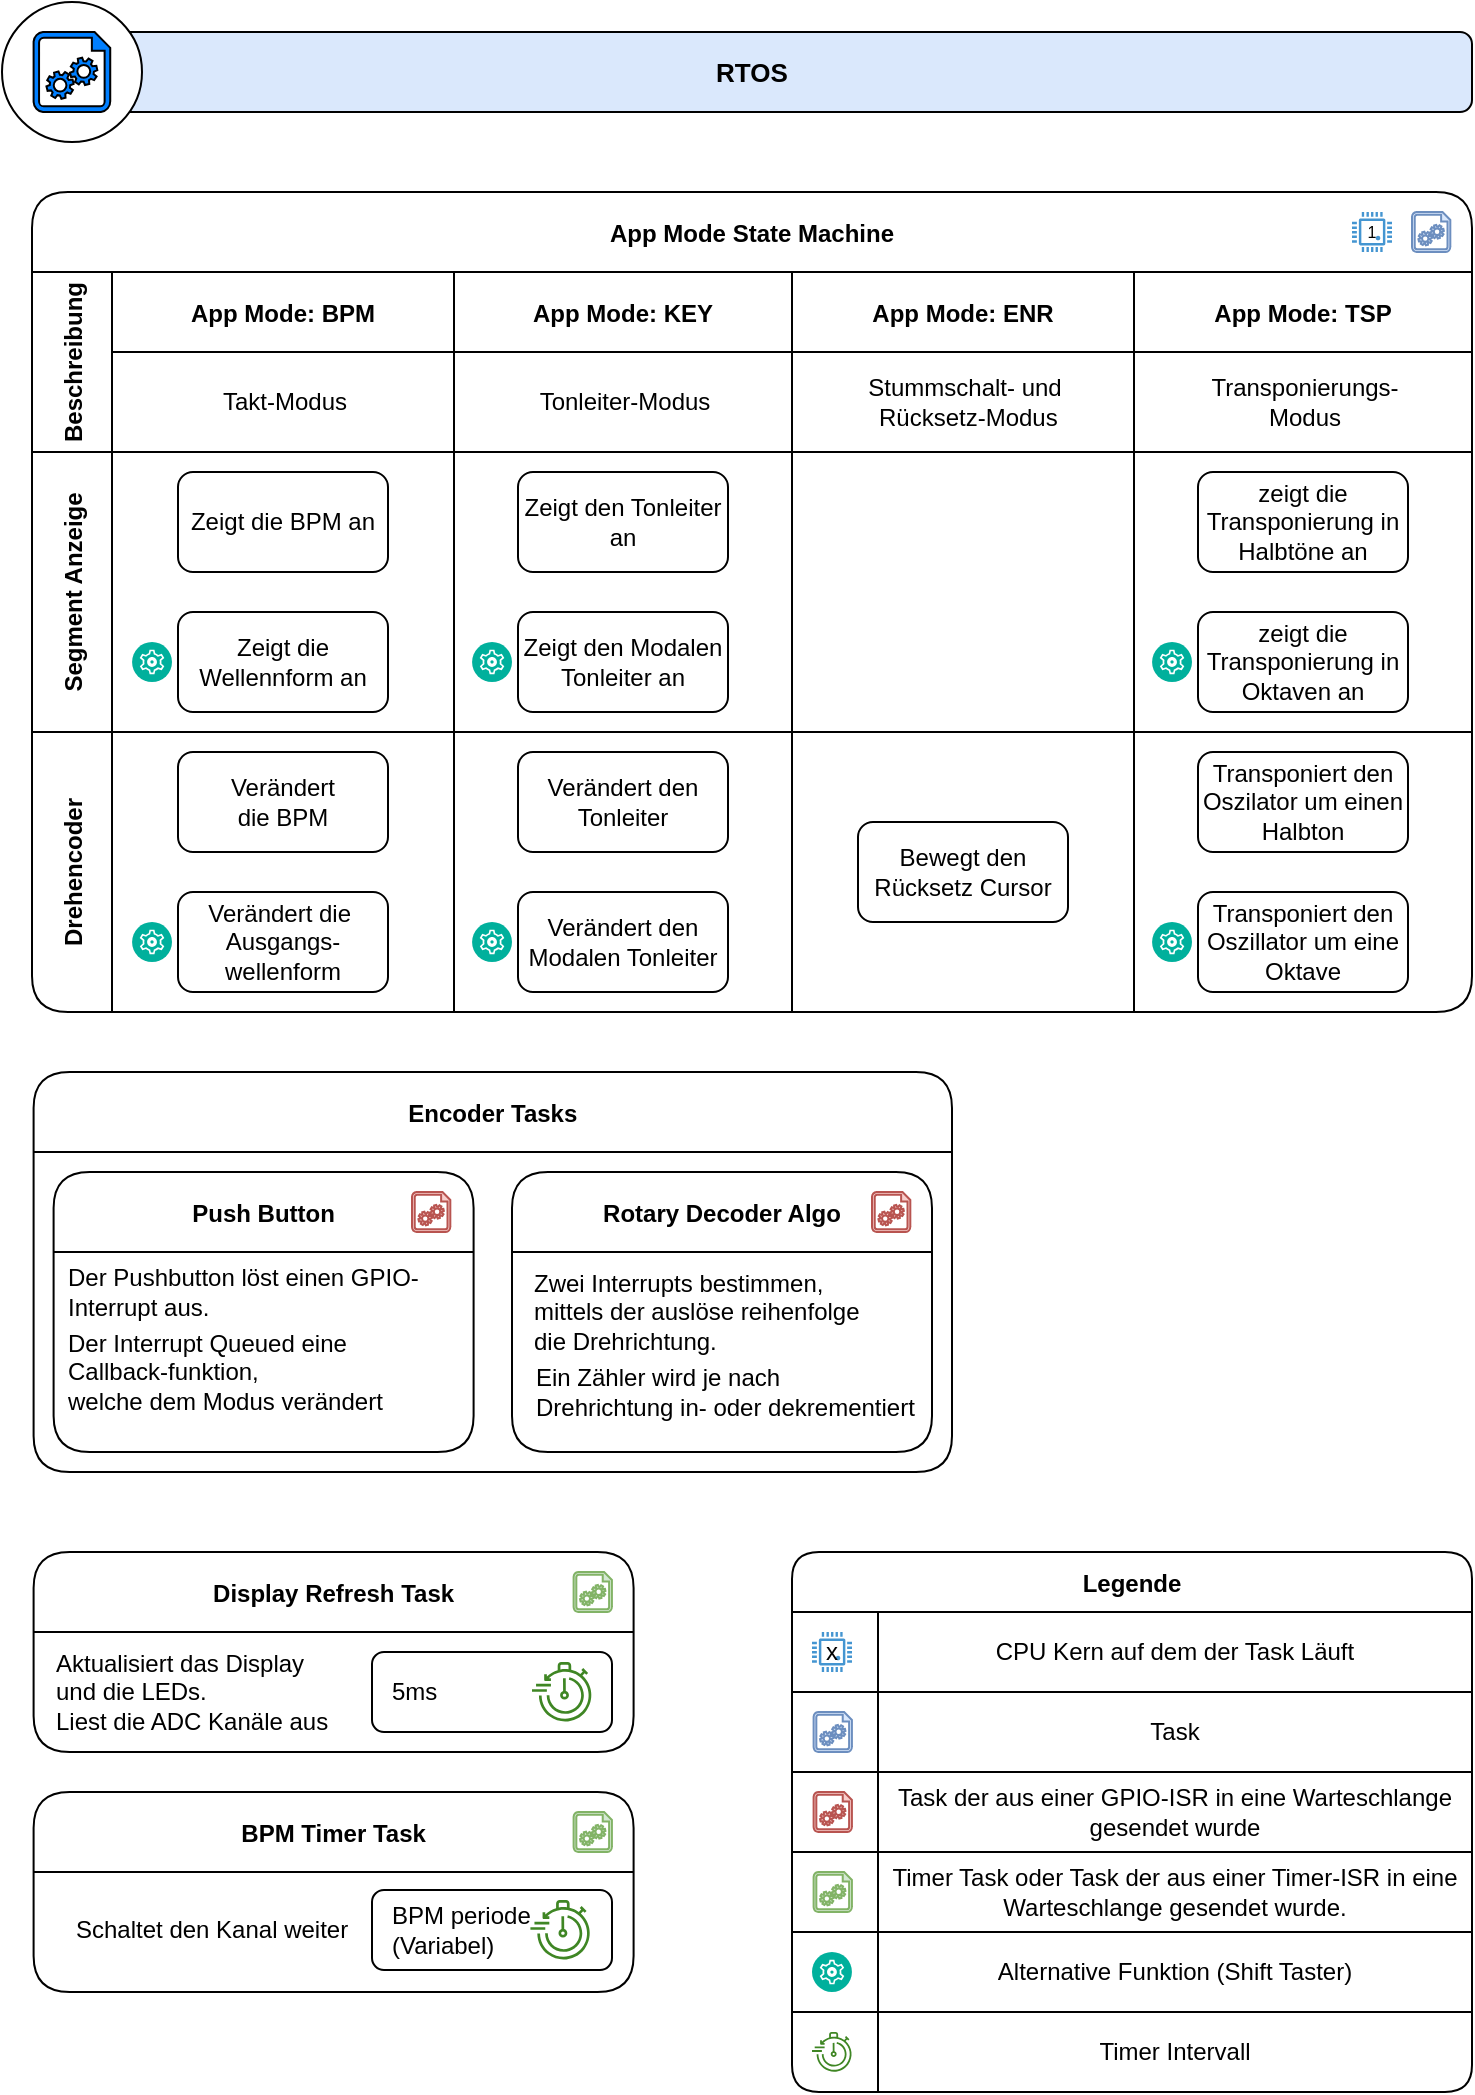 <mxfile version="16.1.2" type="device"><diagram id="66JFrUOHZTusCFq0ymd8" name="Page-1"><mxGraphModel dx="2742" dy="1011" grid="1" gridSize="10" guides="1" tooltips="1" connect="1" arrows="1" fold="1" page="1" pageScale="1" pageWidth="827" pageHeight="1169" math="0" shadow="0"><root><mxCell id="0"/><mxCell id="1" parent="0"/><mxCell id="9rjCM0bQBx6kfhwJKjFM-24" value="Display Refresh Task" style="swimlane;rounded=1;startSize=40;" parent="1" vertex="1"><mxGeometry x="-1599.2" y="800" width="300" height="100" as="geometry"/></mxCell><mxCell id="9rjCM0bQBx6kfhwJKjFM-26" value="" style="sketch=0;aspect=fixed;pointerEvents=1;shadow=0;dashed=0;html=1;strokeColor=#82b366;labelPosition=center;verticalLabelPosition=bottom;verticalAlign=top;align=center;shape=mxgraph.azure.startup_task;fillColor=#d5e8d4;rounded=1;" parent="9rjCM0bQBx6kfhwJKjFM-24" vertex="1"><mxGeometry x="270" y="10" width="19.2" height="20" as="geometry"/></mxCell><mxCell id="KmAps846iF7PvOVYD4cr-19" value="5ms" style="rounded=1;align=left;html=1;whiteSpace=wrap;spacingLeft=8;" parent="9rjCM0bQBx6kfhwJKjFM-24" vertex="1"><mxGeometry x="169.2" y="50" width="120" height="40" as="geometry"/></mxCell><mxCell id="KmAps846iF7PvOVYD4cr-20" value="" style="sketch=0;outlineConnect=0;fontColor=#232F3E;gradientColor=none;fillColor=#3F8624;strokeColor=none;dashed=0;verticalLabelPosition=bottom;verticalAlign=top;align=center;html=1;fontSize=12;fontStyle=0;aspect=fixed;pointerEvents=1;shape=mxgraph.aws4.backup_recovery_time_objective;" parent="9rjCM0bQBx6kfhwJKjFM-24" vertex="1"><mxGeometry x="249.2" y="55" width="31.2" height="30" as="geometry"/></mxCell><mxCell id="KmAps846iF7PvOVYD4cr-34" value="Aktualisiert das Display&lt;br&gt;und die LEDs.&lt;br&gt;Liest die ADC Kanäle aus" style="text;html=1;align=left;verticalAlign=middle;resizable=0;points=[];autosize=1;strokeColor=none;fillColor=none;" parent="9rjCM0bQBx6kfhwJKjFM-24" vertex="1"><mxGeometry x="9.2" y="45" width="150" height="50" as="geometry"/></mxCell><mxCell id="9rjCM0bQBx6kfhwJKjFM-27" value="BPM Timer Task" style="swimlane;rounded=1;startSize=40;" parent="1" vertex="1"><mxGeometry x="-1599.2" y="920" width="300" height="100" as="geometry"/></mxCell><mxCell id="9rjCM0bQBx6kfhwJKjFM-28" value="" style="sketch=0;aspect=fixed;pointerEvents=1;shadow=0;dashed=0;html=1;strokeColor=#82b366;labelPosition=center;verticalLabelPosition=bottom;verticalAlign=top;align=center;shape=mxgraph.azure.startup_task;fillColor=#d5e8d4;rounded=1;" parent="9rjCM0bQBx6kfhwJKjFM-27" vertex="1"><mxGeometry x="270" y="10" width="19.2" height="20" as="geometry"/></mxCell><mxCell id="KmAps846iF7PvOVYD4cr-17" value="BPM periode&lt;br&gt;(Variabel)" style="rounded=1;align=left;html=1;whiteSpace=wrap;spacingLeft=8;" parent="9rjCM0bQBx6kfhwJKjFM-27" vertex="1"><mxGeometry x="169.2" y="49" width="120" height="40" as="geometry"/></mxCell><mxCell id="KmAps846iF7PvOVYD4cr-18" value="" style="sketch=0;outlineConnect=0;fontColor=#232F3E;gradientColor=none;fillColor=#3F8624;strokeColor=none;dashed=0;verticalLabelPosition=bottom;verticalAlign=top;align=center;html=1;fontSize=12;fontStyle=0;aspect=fixed;pointerEvents=1;shape=mxgraph.aws4.backup_recovery_time_objective;" parent="9rjCM0bQBx6kfhwJKjFM-27" vertex="1"><mxGeometry x="248.4" y="54" width="31.2" height="30" as="geometry"/></mxCell><mxCell id="KmAps846iF7PvOVYD4cr-33" value="Schaltet den Kanal weiter" style="text;html=1;align=left;verticalAlign=middle;resizable=0;points=[];autosize=1;strokeColor=none;fillColor=none;" parent="9rjCM0bQBx6kfhwJKjFM-27" vertex="1"><mxGeometry x="19.2" y="59" width="150" height="20" as="geometry"/></mxCell><mxCell id="9rjCM0bQBx6kfhwJKjFM-29" value="Encoder Tasks" style="swimlane;rounded=1;startSize=40;" parent="1" vertex="1"><mxGeometry x="-1599.2" y="560" width="459.2" height="200" as="geometry"/></mxCell><mxCell id="9rjCM0bQBx6kfhwJKjFM-31" value="Push Button" style="swimlane;rounded=1;startSize=40;" parent="9rjCM0bQBx6kfhwJKjFM-29" vertex="1"><mxGeometry x="10" y="50" width="210" height="140" as="geometry"/></mxCell><mxCell id="9rjCM0bQBx6kfhwJKjFM-32" value="" style="sketch=0;aspect=fixed;pointerEvents=1;shadow=0;dashed=0;html=1;strokeColor=#b85450;labelPosition=center;verticalLabelPosition=bottom;verticalAlign=top;align=center;shape=mxgraph.azure.startup_task;fillColor=#f8cecc;rounded=1;" parent="9rjCM0bQBx6kfhwJKjFM-31" vertex="1"><mxGeometry x="179.2" y="10" width="19.2" height="20" as="geometry"/></mxCell><mxCell id="KmAps846iF7PvOVYD4cr-26" value="&lt;div&gt;&lt;span&gt;Der Pushbutton löst einen GPIO-&lt;/span&gt;&lt;/div&gt;&lt;div&gt;&lt;span&gt;Interrupt aus.&amp;nbsp;&lt;/span&gt;&lt;/div&gt;" style="text;html=1;align=left;verticalAlign=middle;resizable=0;points=[];autosize=1;strokeColor=none;fillColor=none;" parent="9rjCM0bQBx6kfhwJKjFM-31" vertex="1"><mxGeometry x="5" y="45" width="190" height="30" as="geometry"/></mxCell><mxCell id="KmAps846iF7PvOVYD4cr-28" value="&lt;div style=&quot;text-align: justify&quot;&gt;&lt;span&gt;Der Interrupt Queued eine&lt;/span&gt;&lt;/div&gt;&lt;div style=&quot;text-align: justify&quot;&gt;&lt;span&gt;Callback-funktion,&lt;/span&gt;&lt;/div&gt;&lt;div style=&quot;text-align: justify&quot;&gt;&lt;span&gt;welche dem Modus verändert&lt;/span&gt;&lt;/div&gt;" style="text;html=1;align=left;verticalAlign=middle;resizable=0;points=[];autosize=1;strokeColor=none;fillColor=none;" parent="9rjCM0bQBx6kfhwJKjFM-31" vertex="1"><mxGeometry x="5" y="75" width="170" height="50" as="geometry"/></mxCell><mxCell id="9rjCM0bQBx6kfhwJKjFM-33" value="Rotary Decoder Algo" style="swimlane;rounded=1;startSize=40;" parent="9rjCM0bQBx6kfhwJKjFM-29" vertex="1"><mxGeometry x="239.2" y="50" width="210" height="140" as="geometry"><mxRectangle x="230" y="50" width="150" height="40" as="alternateBounds"/></mxGeometry></mxCell><mxCell id="9rjCM0bQBx6kfhwJKjFM-34" value="" style="sketch=0;aspect=fixed;pointerEvents=1;shadow=0;dashed=0;html=1;strokeColor=#b85450;labelPosition=center;verticalLabelPosition=bottom;verticalAlign=top;align=center;shape=mxgraph.azure.startup_task;fillColor=#f8cecc;rounded=1;" parent="9rjCM0bQBx6kfhwJKjFM-33" vertex="1"><mxGeometry x="180" y="10" width="19.2" height="20" as="geometry"/></mxCell><mxCell id="KmAps846iF7PvOVYD4cr-30" value="Zwei Interrupts bestimmen,&lt;br&gt;mittels der auslöse reihenfolge&lt;br&gt;die Drehrichtung." style="text;html=1;align=left;verticalAlign=middle;resizable=0;points=[];autosize=1;strokeColor=none;fillColor=none;" parent="9rjCM0bQBx6kfhwJKjFM-33" vertex="1"><mxGeometry x="9.2" y="45" width="180" height="50" as="geometry"/></mxCell><mxCell id="KmAps846iF7PvOVYD4cr-32" value="&lt;div&gt;Ein Zähler wird je nach&lt;/div&gt;&lt;div&gt;Drehrichtung in- oder dekrementiert&lt;/div&gt;" style="text;html=1;align=left;verticalAlign=middle;resizable=0;points=[];autosize=1;strokeColor=none;fillColor=none;" parent="9rjCM0bQBx6kfhwJKjFM-33" vertex="1"><mxGeometry x="10" y="95" width="200" height="30" as="geometry"/></mxCell><mxCell id="9rjCM0bQBx6kfhwJKjFM-47" value="Legende" style="shape=table;startSize=30;container=1;collapsible=0;childLayout=tableLayout;fontStyle=1;align=center;rounded=1;fontSize=12;" parent="1" vertex="1"><mxGeometry x="-1220" y="800" width="340" height="270" as="geometry"/></mxCell><mxCell id="9rjCM0bQBx6kfhwJKjFM-48" value="" style="shape=tableRow;horizontal=0;startSize=0;swimlaneHead=0;swimlaneBody=0;top=0;left=0;bottom=0;right=0;collapsible=0;dropTarget=0;fillColor=none;points=[[0,0.5],[1,0.5]];portConstraint=eastwest;rounded=1;fontSize=12;" parent="9rjCM0bQBx6kfhwJKjFM-47" vertex="1"><mxGeometry y="30" width="340" height="40" as="geometry"/></mxCell><mxCell id="9rjCM0bQBx6kfhwJKjFM-49" value="&lt;span style=&quot;color: rgba(0, 0, 0, 0); font-family: monospace; font-size: 12px;&quot;&gt;%3CmxGraphModel%3E%3Croot%3E%3CmxCell%20id%3D%220%22%2F%3E%3CmxCell%20id%3D%221%22%20parent%3D%220%22%2F%3E%3CmxCell%20id%3D%222%22%20value%3D%22%26lt%3Bfont%20style%3D%26quot%3Bfont-size%3A%208px%3B%26quot%3B%26gt%3B1%26lt%3B%2Ffont%26gt%3B%22%20style%3D%22pointerEvents%3D1%3Bshadow%3D0%3Bdashed%3D0%3Bhtml%3D1%3BstrokeColor%3Dnone%3BfillColor%3D%234495D1%3BlabelPosition%3Dcenter%3BverticalLabelPosition%3Dmiddle%3BverticalAlign%3Dmiddle%3Balign%3Dcenter%3BoutlineConnect%3D0%3Bshape%3Dmxgraph.veeam.cpu%3Brounded%3D1%3BfontSize%3D8%3BwhiteSpace%3Dwrap%3B%22%20vertex%3D%221%22%20parent%3D%221%22%3E%3CmxGeometry%20x%3D%22-660%22%20y%3D%2250%22%20width%3D%2220%22%20height%3D%2220%22%20as%3D%22geometry%22%2F%3E%3C%2FmxCell%3E%3C%2Froot%3E%3C%2FmxGraphModel%3E&lt;/span&gt;" style="shape=partialRectangle;html=1;whiteSpace=wrap;connectable=0;fillColor=none;top=0;left=0;bottom=0;right=0;overflow=hidden;rounded=1;fontSize=12;" parent="9rjCM0bQBx6kfhwJKjFM-48" vertex="1"><mxGeometry width="43" height="40" as="geometry"><mxRectangle width="43" height="40" as="alternateBounds"/></mxGeometry></mxCell><mxCell id="9rjCM0bQBx6kfhwJKjFM-50" value="CPU Kern auf dem der Task Läuft" style="shape=partialRectangle;html=1;whiteSpace=wrap;connectable=0;fillColor=none;top=0;left=0;bottom=0;right=0;overflow=hidden;rounded=1;fontSize=12;" parent="9rjCM0bQBx6kfhwJKjFM-48" vertex="1"><mxGeometry x="43" width="297" height="40" as="geometry"><mxRectangle width="297" height="40" as="alternateBounds"/></mxGeometry></mxCell><mxCell id="9rjCM0bQBx6kfhwJKjFM-52" value="" style="shape=tableRow;horizontal=0;startSize=0;swimlaneHead=0;swimlaneBody=0;top=0;left=0;bottom=0;right=0;collapsible=0;dropTarget=0;fillColor=none;points=[[0,0.5],[1,0.5]];portConstraint=eastwest;rounded=1;fontSize=12;" parent="9rjCM0bQBx6kfhwJKjFM-47" vertex="1"><mxGeometry y="70" width="340" height="40" as="geometry"/></mxCell><mxCell id="9rjCM0bQBx6kfhwJKjFM-53" value="" style="shape=partialRectangle;html=1;whiteSpace=wrap;connectable=0;fillColor=none;top=0;left=0;bottom=0;right=0;overflow=hidden;rounded=1;fontSize=12;" parent="9rjCM0bQBx6kfhwJKjFM-52" vertex="1"><mxGeometry width="43" height="40" as="geometry"><mxRectangle width="43" height="40" as="alternateBounds"/></mxGeometry></mxCell><mxCell id="9rjCM0bQBx6kfhwJKjFM-54" value="Task" style="shape=partialRectangle;html=1;whiteSpace=wrap;connectable=0;fillColor=none;top=0;left=0;bottom=0;right=0;overflow=hidden;rounded=1;fontSize=12;" parent="9rjCM0bQBx6kfhwJKjFM-52" vertex="1"><mxGeometry x="43" width="297" height="40" as="geometry"><mxRectangle width="297" height="40" as="alternateBounds"/></mxGeometry></mxCell><mxCell id="9rjCM0bQBx6kfhwJKjFM-56" value="" style="shape=tableRow;horizontal=0;startSize=0;swimlaneHead=0;swimlaneBody=0;top=0;left=0;bottom=0;right=0;collapsible=0;dropTarget=0;fillColor=none;points=[[0,0.5],[1,0.5]];portConstraint=eastwest;rounded=1;fontSize=12;" parent="9rjCM0bQBx6kfhwJKjFM-47" vertex="1"><mxGeometry y="110" width="340" height="40" as="geometry"/></mxCell><mxCell id="9rjCM0bQBx6kfhwJKjFM-57" value="" style="shape=partialRectangle;html=1;whiteSpace=wrap;connectable=0;fillColor=none;top=0;left=0;bottom=0;right=0;overflow=hidden;rounded=1;fontSize=12;" parent="9rjCM0bQBx6kfhwJKjFM-56" vertex="1"><mxGeometry width="43" height="40" as="geometry"><mxRectangle width="43" height="40" as="alternateBounds"/></mxGeometry></mxCell><mxCell id="9rjCM0bQBx6kfhwJKjFM-58" value="Task der aus einer GPIO-ISR in eine Warteschlange gesendet wurde" style="shape=partialRectangle;html=1;whiteSpace=wrap;connectable=0;fillColor=none;top=0;left=0;bottom=0;right=0;overflow=hidden;rounded=1;fontSize=12;" parent="9rjCM0bQBx6kfhwJKjFM-56" vertex="1"><mxGeometry x="43" width="297" height="40" as="geometry"><mxRectangle width="297" height="40" as="alternateBounds"/></mxGeometry></mxCell><mxCell id="9rjCM0bQBx6kfhwJKjFM-64" style="shape=tableRow;horizontal=0;startSize=0;swimlaneHead=0;swimlaneBody=0;top=0;left=0;bottom=0;right=0;collapsible=0;dropTarget=0;fillColor=none;points=[[0,0.5],[1,0.5]];portConstraint=eastwest;rounded=1;fontSize=12;" parent="9rjCM0bQBx6kfhwJKjFM-47" vertex="1"><mxGeometry y="150" width="340" height="40" as="geometry"/></mxCell><mxCell id="9rjCM0bQBx6kfhwJKjFM-65" style="shape=partialRectangle;html=1;whiteSpace=wrap;connectable=0;fillColor=none;top=0;left=0;bottom=0;right=0;overflow=hidden;rounded=1;fontSize=12;" parent="9rjCM0bQBx6kfhwJKjFM-64" vertex="1"><mxGeometry width="43" height="40" as="geometry"><mxRectangle width="43" height="40" as="alternateBounds"/></mxGeometry></mxCell><mxCell id="9rjCM0bQBx6kfhwJKjFM-66" value="Timer Task oder Task der aus einer Timer-ISR in eine Warteschlange gesendet wurde." style="shape=partialRectangle;html=1;whiteSpace=wrap;connectable=0;fillColor=none;top=0;left=0;bottom=0;right=0;overflow=hidden;rounded=1;fontSize=12;" parent="9rjCM0bQBx6kfhwJKjFM-64" vertex="1"><mxGeometry x="43" width="297" height="40" as="geometry"><mxRectangle width="297" height="40" as="alternateBounds"/></mxGeometry></mxCell><mxCell id="KmAps846iF7PvOVYD4cr-21" style="shape=tableRow;horizontal=0;startSize=0;swimlaneHead=0;swimlaneBody=0;top=0;left=0;bottom=0;right=0;collapsible=0;dropTarget=0;fillColor=none;points=[[0,0.5],[1,0.5]];portConstraint=eastwest;rounded=1;fontSize=12;" parent="9rjCM0bQBx6kfhwJKjFM-47" vertex="1"><mxGeometry y="190" width="340" height="40" as="geometry"/></mxCell><mxCell id="KmAps846iF7PvOVYD4cr-22" style="shape=partialRectangle;html=1;whiteSpace=wrap;connectable=0;fillColor=none;top=0;left=0;bottom=0;right=0;overflow=hidden;rounded=1;fontSize=12;" parent="KmAps846iF7PvOVYD4cr-21" vertex="1"><mxGeometry width="43" height="40" as="geometry"><mxRectangle width="43" height="40" as="alternateBounds"/></mxGeometry></mxCell><mxCell id="KmAps846iF7PvOVYD4cr-23" value="&lt;span&gt;Alternative Funktion (Shift Taster)&lt;/span&gt;" style="shape=partialRectangle;html=1;whiteSpace=wrap;connectable=0;fillColor=none;top=0;left=0;bottom=0;right=0;overflow=hidden;rounded=1;fontSize=12;" parent="KmAps846iF7PvOVYD4cr-21" vertex="1"><mxGeometry x="43" width="297" height="40" as="geometry"><mxRectangle width="297" height="40" as="alternateBounds"/></mxGeometry></mxCell><mxCell id="9rjCM0bQBx6kfhwJKjFM-67" style="shape=tableRow;horizontal=0;startSize=0;swimlaneHead=0;swimlaneBody=0;top=0;left=0;bottom=0;right=0;collapsible=0;dropTarget=0;fillColor=none;points=[[0,0.5],[1,0.5]];portConstraint=eastwest;rounded=1;fontSize=12;" parent="9rjCM0bQBx6kfhwJKjFM-47" vertex="1"><mxGeometry y="230" width="340" height="40" as="geometry"/></mxCell><mxCell id="9rjCM0bQBx6kfhwJKjFM-68" style="shape=partialRectangle;html=1;whiteSpace=wrap;connectable=0;fillColor=none;top=0;left=0;bottom=0;right=0;overflow=hidden;rounded=1;fontSize=12;" parent="9rjCM0bQBx6kfhwJKjFM-67" vertex="1"><mxGeometry width="43" height="40" as="geometry"><mxRectangle width="43" height="40" as="alternateBounds"/></mxGeometry></mxCell><mxCell id="9rjCM0bQBx6kfhwJKjFM-69" value="Timer Intervall" style="shape=partialRectangle;html=1;whiteSpace=wrap;connectable=0;fillColor=none;top=0;left=0;bottom=0;right=0;overflow=hidden;rounded=1;fontSize=12;" parent="9rjCM0bQBx6kfhwJKjFM-67" vertex="1"><mxGeometry x="43" width="297" height="40" as="geometry"><mxRectangle width="297" height="40" as="alternateBounds"/></mxGeometry></mxCell><mxCell id="9rjCM0bQBx6kfhwJKjFM-60" value="x" style="pointerEvents=1;shadow=0;dashed=0;strokeColor=none;fillColor=#4495D1;labelPosition=center;verticalLabelPosition=middle;verticalAlign=middle;align=center;outlineConnect=0;shape=mxgraph.veeam.cpu;rounded=1;fontSize=12;labelBorderColor=none;labelBackgroundColor=none;whiteSpace=wrap;" parent="1" vertex="1"><mxGeometry x="-1210" y="840" width="20" height="20" as="geometry"/></mxCell><mxCell id="9rjCM0bQBx6kfhwJKjFM-61" value="" style="sketch=0;aspect=fixed;pointerEvents=1;shadow=0;dashed=0;html=1;strokeColor=#6c8ebf;labelPosition=center;verticalLabelPosition=bottom;verticalAlign=top;align=center;shape=mxgraph.azure.startup_task;fillColor=#dae8fc;rounded=1;fontSize=12;" parent="1" vertex="1"><mxGeometry x="-1209.2" y="880" width="19.2" height="20" as="geometry"/></mxCell><mxCell id="9rjCM0bQBx6kfhwJKjFM-63" value="" style="sketch=0;aspect=fixed;pointerEvents=1;shadow=0;dashed=0;html=1;strokeColor=#b85450;labelPosition=center;verticalLabelPosition=bottom;verticalAlign=top;align=center;shape=mxgraph.azure.startup_task;fillColor=#f8cecc;rounded=1;fontSize=12;" parent="1" vertex="1"><mxGeometry x="-1209.2" y="920" width="19.2" height="20" as="geometry"/></mxCell><mxCell id="9rjCM0bQBx6kfhwJKjFM-70" value="" style="sketch=0;aspect=fixed;pointerEvents=1;shadow=0;dashed=0;html=1;strokeColor=#82b366;labelPosition=center;verticalLabelPosition=bottom;verticalAlign=top;align=center;shape=mxgraph.azure.startup_task;fillColor=#d5e8d4;rounded=1;fontSize=12;" parent="1" vertex="1"><mxGeometry x="-1209.2" y="960" width="19.2" height="20" as="geometry"/></mxCell><mxCell id="9rjCM0bQBx6kfhwJKjFM-81" value="" style="aspect=fixed;perimeter=ellipsePerimeter;html=1;align=center;shadow=0;dashed=0;fontColor=#4277BB;labelBackgroundColor=#ffffff;fontSize=12;spacingTop=3;image;image=img/lib/ibm/management/management.svg;rounded=1;fillColor=#FF6666;" parent="1" vertex="1"><mxGeometry x="-1210" y="1000" width="20" height="20" as="geometry"/></mxCell><mxCell id="9rjCM0bQBx6kfhwJKjFM-116" value="App Mode State Machine" style="shape=table;childLayout=tableLayout;startSize=40;collapsible=0;recursiveResize=0;expand=0;fontStyle=1;rounded=1;" parent="1" vertex="1"><mxGeometry x="-1600" y="120" width="720" height="410" as="geometry"/></mxCell><mxCell id="9rjCM0bQBx6kfhwJKjFM-117" value="Beschreibung" style="shape=tableRow;horizontal=0;startSize=40;swimlaneHead=0;swimlaneBody=0;top=0;left=0;bottom=0;right=0;dropTarget=0;fillColor=none;collapsible=0;recursiveResize=0;expand=0;fontStyle=1;" parent="9rjCM0bQBx6kfhwJKjFM-116" vertex="1"><mxGeometry y="40" width="720" height="90" as="geometry"/></mxCell><mxCell id="9rjCM0bQBx6kfhwJKjFM-118" value="App Mode: BPM" style="swimlane;swimlaneHead=0;swimlaneBody=0;fontStyle=0;connectable=0;fillColor=none;startSize=40;collapsible=0;recursiveResize=0;expand=0;fontStyle=1;" parent="9rjCM0bQBx6kfhwJKjFM-117" vertex="1"><mxGeometry x="40" width="171" height="90" as="geometry"><mxRectangle width="171" height="90" as="alternateBounds"/></mxGeometry></mxCell><mxCell id="9rjCM0bQBx6kfhwJKjFM-119" value="Takt-Modus" style="text;html=1;align=center;verticalAlign=middle;resizable=0;points=[];autosize=1;strokeColor=none;fillColor=none;fontSize=12;" parent="9rjCM0bQBx6kfhwJKjFM-118" vertex="1"><mxGeometry x="45.5" y="55" width="80" height="20" as="geometry"/></mxCell><mxCell id="9rjCM0bQBx6kfhwJKjFM-120" value="App Mode: KEY" style="swimlane;swimlaneHead=0;swimlaneBody=0;fontStyle=0;connectable=0;fillColor=none;startSize=40;collapsible=0;recursiveResize=0;expand=0;fontStyle=1;" parent="9rjCM0bQBx6kfhwJKjFM-117" vertex="1"><mxGeometry x="211" width="169" height="90" as="geometry"><mxRectangle width="169" height="90" as="alternateBounds"/></mxGeometry></mxCell><mxCell id="9rjCM0bQBx6kfhwJKjFM-121" value="Tonleiter-Modus" style="text;html=1;align=center;verticalAlign=middle;resizable=0;points=[];autosize=1;strokeColor=none;fillColor=none;fontSize=12;" parent="9rjCM0bQBx6kfhwJKjFM-120" vertex="1"><mxGeometry x="34.5" y="55" width="100" height="20" as="geometry"/></mxCell><mxCell id="9rjCM0bQBx6kfhwJKjFM-122" value="App Mode: ENR" style="swimlane;swimlaneHead=0;swimlaneBody=0;fontStyle=0;connectable=0;fillColor=none;startSize=40;collapsible=0;recursiveResize=0;expand=0;fontStyle=1;" parent="9rjCM0bQBx6kfhwJKjFM-117" vertex="1"><mxGeometry x="380" width="171" height="90" as="geometry"><mxRectangle width="171" height="90" as="alternateBounds"/></mxGeometry></mxCell><mxCell id="9rjCM0bQBx6kfhwJKjFM-123" value="Stummschalt- und&lt;br&gt;&amp;nbsp;Rücksetz-Modus" style="text;html=1;align=center;verticalAlign=middle;resizable=0;points=[];autosize=1;strokeColor=none;fillColor=none;fontSize=12;" parent="9rjCM0bQBx6kfhwJKjFM-122" vertex="1"><mxGeometry x="30.5" y="50" width="110" height="30" as="geometry"/></mxCell><mxCell id="9rjCM0bQBx6kfhwJKjFM-124" value="App Mode: TSP" style="swimlane;swimlaneHead=0;swimlaneBody=0;fontStyle=0;connectable=0;fillColor=none;startSize=40;collapsible=0;recursiveResize=0;expand=0;fontStyle=1;" parent="9rjCM0bQBx6kfhwJKjFM-117" vertex="1"><mxGeometry x="551" width="169" height="90" as="geometry"><mxRectangle width="169" height="90" as="alternateBounds"/></mxGeometry></mxCell><mxCell id="9rjCM0bQBx6kfhwJKjFM-125" value="Transponierungs-&lt;br&gt;Modus" style="text;html=1;align=center;verticalAlign=middle;resizable=0;points=[];autosize=1;strokeColor=none;fillColor=none;fontSize=12;" parent="9rjCM0bQBx6kfhwJKjFM-124" vertex="1"><mxGeometry x="29.5" y="50" width="110" height="30" as="geometry"/></mxCell><mxCell id="9rjCM0bQBx6kfhwJKjFM-126" value="Segment Anzeige" style="shape=tableRow;horizontal=0;startSize=40;swimlaneHead=0;swimlaneBody=0;top=0;left=0;bottom=0;right=0;dropTarget=0;fillColor=none;collapsible=0;recursiveResize=0;expand=0;fontStyle=1;" parent="9rjCM0bQBx6kfhwJKjFM-116" vertex="1"><mxGeometry y="130" width="720" height="140" as="geometry"/></mxCell><mxCell id="9rjCM0bQBx6kfhwJKjFM-127" style="swimlane;swimlaneHead=0;swimlaneBody=0;fontStyle=0;connectable=0;startSize=0;collapsible=0;recursiveResize=0;expand=0;fontStyle=1;" parent="9rjCM0bQBx6kfhwJKjFM-126" vertex="1"><mxGeometry x="40" width="171" height="140" as="geometry"><mxRectangle width="171" height="140" as="alternateBounds"/></mxGeometry></mxCell><mxCell id="9rjCM0bQBx6kfhwJKjFM-128" value="Zeigt die BPM an" style="rounded=1;whiteSpace=wrap;html=1;fontSize=12;" parent="9rjCM0bQBx6kfhwJKjFM-127" vertex="1"><mxGeometry x="33" y="10" width="105" height="50" as="geometry"/></mxCell><mxCell id="9rjCM0bQBx6kfhwJKjFM-129" value="Zeigt die Wellennform an" style="rounded=1;whiteSpace=wrap;html=1;fontSize=12;" parent="9rjCM0bQBx6kfhwJKjFM-127" vertex="1"><mxGeometry x="33" y="80" width="105" height="50" as="geometry"/></mxCell><mxCell id="9rjCM0bQBx6kfhwJKjFM-164" value="" style="aspect=fixed;perimeter=ellipsePerimeter;html=1;align=center;shadow=0;dashed=0;fontColor=#4277BB;labelBackgroundColor=#ffffff;fontSize=12;spacingTop=3;image;image=img/lib/ibm/management/management.svg;rounded=1;fillColor=#FF6666;direction=west;" parent="9rjCM0bQBx6kfhwJKjFM-127" vertex="1"><mxGeometry x="10" y="95" width="20" height="20" as="geometry"/></mxCell><mxCell id="9rjCM0bQBx6kfhwJKjFM-131" style="swimlane;swimlaneHead=0;swimlaneBody=0;fontStyle=0;connectable=0;fillColor=none;startSize=0;collapsible=0;recursiveResize=0;expand=0;fontStyle=1;" parent="9rjCM0bQBx6kfhwJKjFM-126" vertex="1"><mxGeometry x="211" width="169" height="140" as="geometry"><mxRectangle width="169" height="140" as="alternateBounds"/></mxGeometry></mxCell><mxCell id="9rjCM0bQBx6kfhwJKjFM-132" value="Zeigt den Modalen&lt;br&gt;Tonleiter an" style="rounded=1;whiteSpace=wrap;html=1;fontSize=12;" parent="9rjCM0bQBx6kfhwJKjFM-131" vertex="1"><mxGeometry x="32" y="80" width="105" height="50" as="geometry"/></mxCell><mxCell id="9rjCM0bQBx6kfhwJKjFM-134" value="Zeigt den Tonleiter&lt;br&gt;an" style="rounded=1;whiteSpace=wrap;html=1;fontSize=12;" parent="9rjCM0bQBx6kfhwJKjFM-131" vertex="1"><mxGeometry x="32" y="10" width="105" height="50" as="geometry"/></mxCell><mxCell id="9rjCM0bQBx6kfhwJKjFM-166" value="" style="aspect=fixed;perimeter=ellipsePerimeter;html=1;align=center;shadow=0;dashed=0;fontColor=#4277BB;labelBackgroundColor=#ffffff;fontSize=12;spacingTop=3;image;image=img/lib/ibm/management/management.svg;rounded=1;fillColor=#FF6666;direction=west;" parent="9rjCM0bQBx6kfhwJKjFM-131" vertex="1"><mxGeometry x="9" y="95" width="20" height="20" as="geometry"/></mxCell><mxCell id="9rjCM0bQBx6kfhwJKjFM-135" style="swimlane;swimlaneHead=0;swimlaneBody=0;fontStyle=0;connectable=0;fillColor=none;startSize=0;collapsible=0;recursiveResize=0;expand=0;fontStyle=1;" parent="9rjCM0bQBx6kfhwJKjFM-126" vertex="1"><mxGeometry x="380" width="171" height="140" as="geometry"><mxRectangle width="171" height="140" as="alternateBounds"/></mxGeometry></mxCell><mxCell id="9rjCM0bQBx6kfhwJKjFM-137" style="swimlane;swimlaneHead=0;swimlaneBody=0;fontStyle=0;connectable=0;fillColor=none;startSize=0;collapsible=0;recursiveResize=0;expand=0;fontStyle=1;" parent="9rjCM0bQBx6kfhwJKjFM-126" vertex="1"><mxGeometry x="551" width="169" height="140" as="geometry"><mxRectangle width="169" height="140" as="alternateBounds"/></mxGeometry></mxCell><mxCell id="9rjCM0bQBx6kfhwJKjFM-138" value="zeigt die Transponierung in Halbtöne an" style="rounded=1;whiteSpace=wrap;html=1;fontSize=12;" parent="9rjCM0bQBx6kfhwJKjFM-137" vertex="1"><mxGeometry x="32" y="10" width="105" height="50" as="geometry"/></mxCell><mxCell id="9rjCM0bQBx6kfhwJKjFM-139" value="&lt;span&gt;zeigt die Transponierung in Oktaven an&lt;/span&gt;" style="rounded=1;whiteSpace=wrap;html=1;fontSize=12;" parent="9rjCM0bQBx6kfhwJKjFM-137" vertex="1"><mxGeometry x="32" y="80" width="105" height="50" as="geometry"/></mxCell><mxCell id="9rjCM0bQBx6kfhwJKjFM-169" value="" style="aspect=fixed;perimeter=ellipsePerimeter;html=1;align=center;shadow=0;dashed=0;fontColor=#4277BB;labelBackgroundColor=#ffffff;fontSize=12;spacingTop=3;image;image=img/lib/ibm/management/management.svg;rounded=1;fillColor=#FF6666;direction=west;" parent="9rjCM0bQBx6kfhwJKjFM-137" vertex="1"><mxGeometry x="9" y="95" width="20" height="20" as="geometry"/></mxCell><mxCell id="9rjCM0bQBx6kfhwJKjFM-141" value="Drehencoder" style="shape=tableRow;horizontal=0;startSize=40;swimlaneHead=0;swimlaneBody=0;top=0;left=0;bottom=0;right=0;dropTarget=0;fillColor=none;collapsible=0;recursiveResize=0;expand=0;fontStyle=1;" parent="9rjCM0bQBx6kfhwJKjFM-116" vertex="1"><mxGeometry y="270" width="720" height="140" as="geometry"/></mxCell><mxCell id="9rjCM0bQBx6kfhwJKjFM-142" value="" style="swimlane;swimlaneHead=0;swimlaneBody=0;fontStyle=0;connectable=0;startSize=0;collapsible=0;recursiveResize=0;expand=0;fontStyle=1;" parent="9rjCM0bQBx6kfhwJKjFM-141" vertex="1"><mxGeometry x="40" width="171" height="140" as="geometry"><mxRectangle width="171" height="140" as="alternateBounds"/></mxGeometry></mxCell><mxCell id="9rjCM0bQBx6kfhwJKjFM-143" value="Verändert&lt;br&gt;die BPM" style="rounded=1;whiteSpace=wrap;html=1;fontSize=12;" parent="9rjCM0bQBx6kfhwJKjFM-142" vertex="1"><mxGeometry x="33" y="10" width="105" height="50" as="geometry"/></mxCell><mxCell id="9rjCM0bQBx6kfhwJKjFM-144" value="Verändert die&amp;nbsp;&lt;br&gt;Ausgangs-&lt;br&gt;wellenform" style="rounded=1;whiteSpace=wrap;html=1;fontSize=12;" parent="9rjCM0bQBx6kfhwJKjFM-142" vertex="1"><mxGeometry x="33" y="80" width="105" height="50" as="geometry"/></mxCell><mxCell id="9rjCM0bQBx6kfhwJKjFM-163" value="" style="aspect=fixed;perimeter=ellipsePerimeter;html=1;align=center;shadow=0;dashed=0;fontColor=#4277BB;labelBackgroundColor=#ffffff;fontSize=12;spacingTop=3;image;image=img/lib/ibm/management/management.svg;rounded=1;fillColor=#FF6666;direction=west;" parent="9rjCM0bQBx6kfhwJKjFM-142" vertex="1"><mxGeometry x="10" y="95" width="20" height="20" as="geometry"/></mxCell><mxCell id="9rjCM0bQBx6kfhwJKjFM-146" value="" style="swimlane;swimlaneHead=0;swimlaneBody=0;fontStyle=0;connectable=0;fillColor=none;startSize=0;collapsible=0;recursiveResize=0;expand=0;fontStyle=1;" parent="9rjCM0bQBx6kfhwJKjFM-141" vertex="1"><mxGeometry x="211" width="169" height="140" as="geometry"><mxRectangle width="169" height="140" as="alternateBounds"/></mxGeometry></mxCell><mxCell id="9rjCM0bQBx6kfhwJKjFM-147" value="Verändert den Tonleiter" style="rounded=1;whiteSpace=wrap;html=1;fontSize=12;" parent="9rjCM0bQBx6kfhwJKjFM-146" vertex="1"><mxGeometry x="32" y="10" width="105" height="50" as="geometry"/></mxCell><mxCell id="9rjCM0bQBx6kfhwJKjFM-148" value="Verändert den&lt;br&gt;Modalen Tonleiter" style="rounded=1;whiteSpace=wrap;html=1;fontSize=12;" parent="9rjCM0bQBx6kfhwJKjFM-146" vertex="1"><mxGeometry x="32" y="80" width="105" height="50" as="geometry"/></mxCell><mxCell id="9rjCM0bQBx6kfhwJKjFM-165" value="" style="aspect=fixed;perimeter=ellipsePerimeter;html=1;align=center;shadow=0;dashed=0;fontColor=#4277BB;labelBackgroundColor=#ffffff;fontSize=12;spacingTop=3;image;image=img/lib/ibm/management/management.svg;rounded=1;fillColor=#FF6666;direction=west;" parent="9rjCM0bQBx6kfhwJKjFM-146" vertex="1"><mxGeometry x="9" y="95" width="20" height="20" as="geometry"/></mxCell><mxCell id="9rjCM0bQBx6kfhwJKjFM-150" value="" style="swimlane;swimlaneHead=0;swimlaneBody=0;fontStyle=0;connectable=0;fillColor=none;startSize=0;collapsible=0;recursiveResize=0;expand=0;fontStyle=1;" parent="9rjCM0bQBx6kfhwJKjFM-141" vertex="1"><mxGeometry x="380" width="171" height="140" as="geometry"><mxRectangle width="171" height="140" as="alternateBounds"/></mxGeometry></mxCell><mxCell id="9rjCM0bQBx6kfhwJKjFM-151" value="Bewegt den Rücksetz Cursor" style="rounded=1;whiteSpace=wrap;html=1;fontSize=12;" parent="9rjCM0bQBx6kfhwJKjFM-150" vertex="1"><mxGeometry x="33" y="45" width="105" height="50" as="geometry"/></mxCell><mxCell id="9rjCM0bQBx6kfhwJKjFM-152" style="swimlane;swimlaneHead=0;swimlaneBody=0;fontStyle=0;connectable=0;fillColor=none;startSize=0;collapsible=0;recursiveResize=0;expand=0;fontStyle=1;" parent="9rjCM0bQBx6kfhwJKjFM-141" vertex="1"><mxGeometry x="551" width="169" height="140" as="geometry"><mxRectangle width="169" height="140" as="alternateBounds"/></mxGeometry></mxCell><mxCell id="9rjCM0bQBx6kfhwJKjFM-153" value="Transponiert den Oszilator um einen Halbton" style="rounded=1;whiteSpace=wrap;html=1;fontSize=12;" parent="9rjCM0bQBx6kfhwJKjFM-152" vertex="1"><mxGeometry x="32" y="10" width="105" height="50" as="geometry"/></mxCell><mxCell id="9rjCM0bQBx6kfhwJKjFM-154" value="Transponiert den Oszillator um eine Oktave" style="rounded=1;whiteSpace=wrap;html=1;fontSize=12;" parent="9rjCM0bQBx6kfhwJKjFM-152" vertex="1"><mxGeometry x="32" y="80" width="105" height="50" as="geometry"/></mxCell><mxCell id="9rjCM0bQBx6kfhwJKjFM-167" value="" style="aspect=fixed;perimeter=ellipsePerimeter;html=1;align=center;shadow=0;dashed=0;fontColor=#4277BB;labelBackgroundColor=#ffffff;fontSize=12;spacingTop=3;image;image=img/lib/ibm/management/management.svg;rounded=1;fillColor=#FF6666;direction=west;" parent="9rjCM0bQBx6kfhwJKjFM-152" vertex="1"><mxGeometry x="9" y="95" width="20" height="20" as="geometry"/></mxCell><mxCell id="9rjCM0bQBx6kfhwJKjFM-161" value="" style="sketch=0;aspect=fixed;pointerEvents=1;shadow=0;dashed=0;html=1;strokeColor=#6c8ebf;labelPosition=center;verticalLabelPosition=bottom;verticalAlign=top;align=center;shape=mxgraph.azure.startup_task;fillColor=#dae8fc;rounded=1;" parent="1" vertex="1"><mxGeometry x="-910" y="130" width="19.2" height="20" as="geometry"/></mxCell><mxCell id="9rjCM0bQBx6kfhwJKjFM-162" value="&lt;font style=&quot;font-size: 8px;&quot;&gt;1&lt;/font&gt;" style="pointerEvents=1;shadow=0;dashed=0;html=1;strokeColor=none;fillColor=#4495D1;labelPosition=center;verticalLabelPosition=middle;verticalAlign=middle;align=center;outlineConnect=0;shape=mxgraph.veeam.cpu;rounded=1;fontSize=8;whiteSpace=wrap;" parent="1" vertex="1"><mxGeometry x="-940" y="130" width="20" height="20" as="geometry"/></mxCell><mxCell id="9rjCM0bQBx6kfhwJKjFM-170" value="&lt;font style=&quot;font-size: 13px&quot;&gt;&lt;b&gt;RTOS&lt;/b&gt;&lt;/font&gt;" style="rounded=1;whiteSpace=wrap;html=1;fontSize=12;fillColor=#dae8fc;strokeColor=#000000;" parent="1" vertex="1"><mxGeometry x="-1600" y="40" width="720" height="40" as="geometry"/></mxCell><mxCell id="9rjCM0bQBx6kfhwJKjFM-171" value="" style="ellipse;whiteSpace=wrap;html=1;aspect=fixed;rounded=1;fontSize=12;" parent="1" vertex="1"><mxGeometry x="-1615" y="25" width="70" height="70" as="geometry"/></mxCell><mxCell id="9rjCM0bQBx6kfhwJKjFM-172" value="" style="sketch=0;aspect=fixed;pointerEvents=1;shadow=0;dashed=0;html=1;strokeColor=#000000;labelPosition=center;verticalLabelPosition=bottom;verticalAlign=top;align=center;shape=mxgraph.azure.startup_task;fillColor=#007FFF;rounded=1;" parent="1" vertex="1"><mxGeometry x="-1599.2" y="40" width="38.4" height="40" as="geometry"/></mxCell><mxCell id="KmAps846iF7PvOVYD4cr-24" value="" style="sketch=0;outlineConnect=0;fontColor=#232F3E;gradientColor=none;fillColor=#3F8624;strokeColor=none;dashed=0;verticalLabelPosition=bottom;verticalAlign=top;align=center;html=1;fontSize=12;fontStyle=0;aspect=fixed;pointerEvents=1;shape=mxgraph.aws4.backup_recovery_time_objective;" parent="1" vertex="1"><mxGeometry x="-1210" y="1040" width="20.8" height="20" as="geometry"/></mxCell><mxCell id="KmAps846iF7PvOVYD4cr-31" value="&lt;div&gt;&lt;/div&gt;" style="text;html=1;align=left;verticalAlign=middle;resizable=0;points=[];autosize=1;strokeColor=none;fillColor=none;" parent="1" vertex="1"><mxGeometry x="-1180" y="870" width="20" height="10" as="geometry"/></mxCell></root></mxGraphModel></diagram></mxfile>